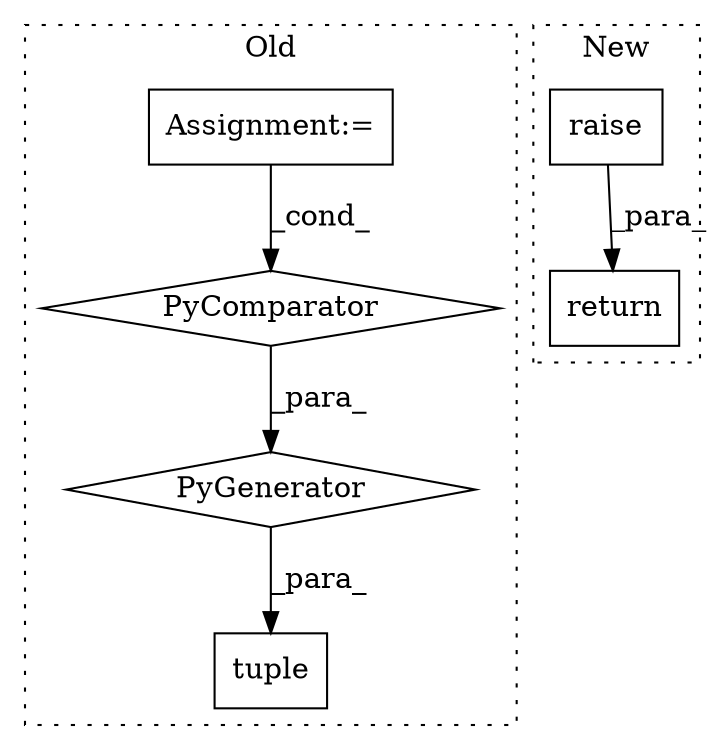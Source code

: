 digraph G {
subgraph cluster0 {
1 [label="tuple" a="32" s="1702,1843" l="15,-3" shape="box"];
3 [label="Assignment:=" a="7" s="1387" l="2" shape="box"];
4 [label="PyGenerator" a="107" s="1717" l="126" shape="diamond"];
5 [label="PyComparator" a="113" s="1777" l="60" shape="diamond"];
label = "Old";
style="dotted";
}
subgraph cluster1 {
2 [label="raise" a="32" s="1373,1387" l="6,1" shape="box"];
6 [label="return" a="41" s="1366" l="7" shape="box"];
label = "New";
style="dotted";
}
2 -> 6 [label="_para_"];
3 -> 5 [label="_cond_"];
4 -> 1 [label="_para_"];
5 -> 4 [label="_para_"];
}